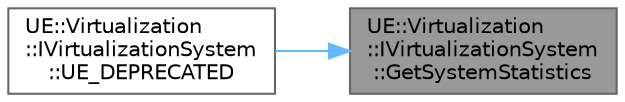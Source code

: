 digraph "UE::Virtualization::IVirtualizationSystem::GetSystemStatistics"
{
 // INTERACTIVE_SVG=YES
 // LATEX_PDF_SIZE
  bgcolor="transparent";
  edge [fontname=Helvetica,fontsize=10,labelfontname=Helvetica,labelfontsize=10];
  node [fontname=Helvetica,fontsize=10,shape=box,height=0.2,width=0.4];
  rankdir="RL";
  Node1 [id="Node000001",label="UE::Virtualization\l::IVirtualizationSystem\l::GetSystemStatistics",height=0.2,width=0.4,color="gray40", fillcolor="grey60", style="filled", fontcolor="black",tooltip="Access profiling info for all backends combined."];
  Node1 -> Node2 [id="edge1_Node000001_Node000002",dir="back",color="steelblue1",style="solid",tooltip=" "];
  Node2 [id="Node000002",label="UE::Virtualization\l::IVirtualizationSystem\l::UE_DEPRECATED",height=0.2,width=0.4,color="grey40", fillcolor="white", style="filled",URL="$d6/d15/classUE_1_1Virtualization_1_1IVirtualizationSystem.html#a108f75f7c7439d6a7b1f53b5cd217b58",tooltip=" "];
}
